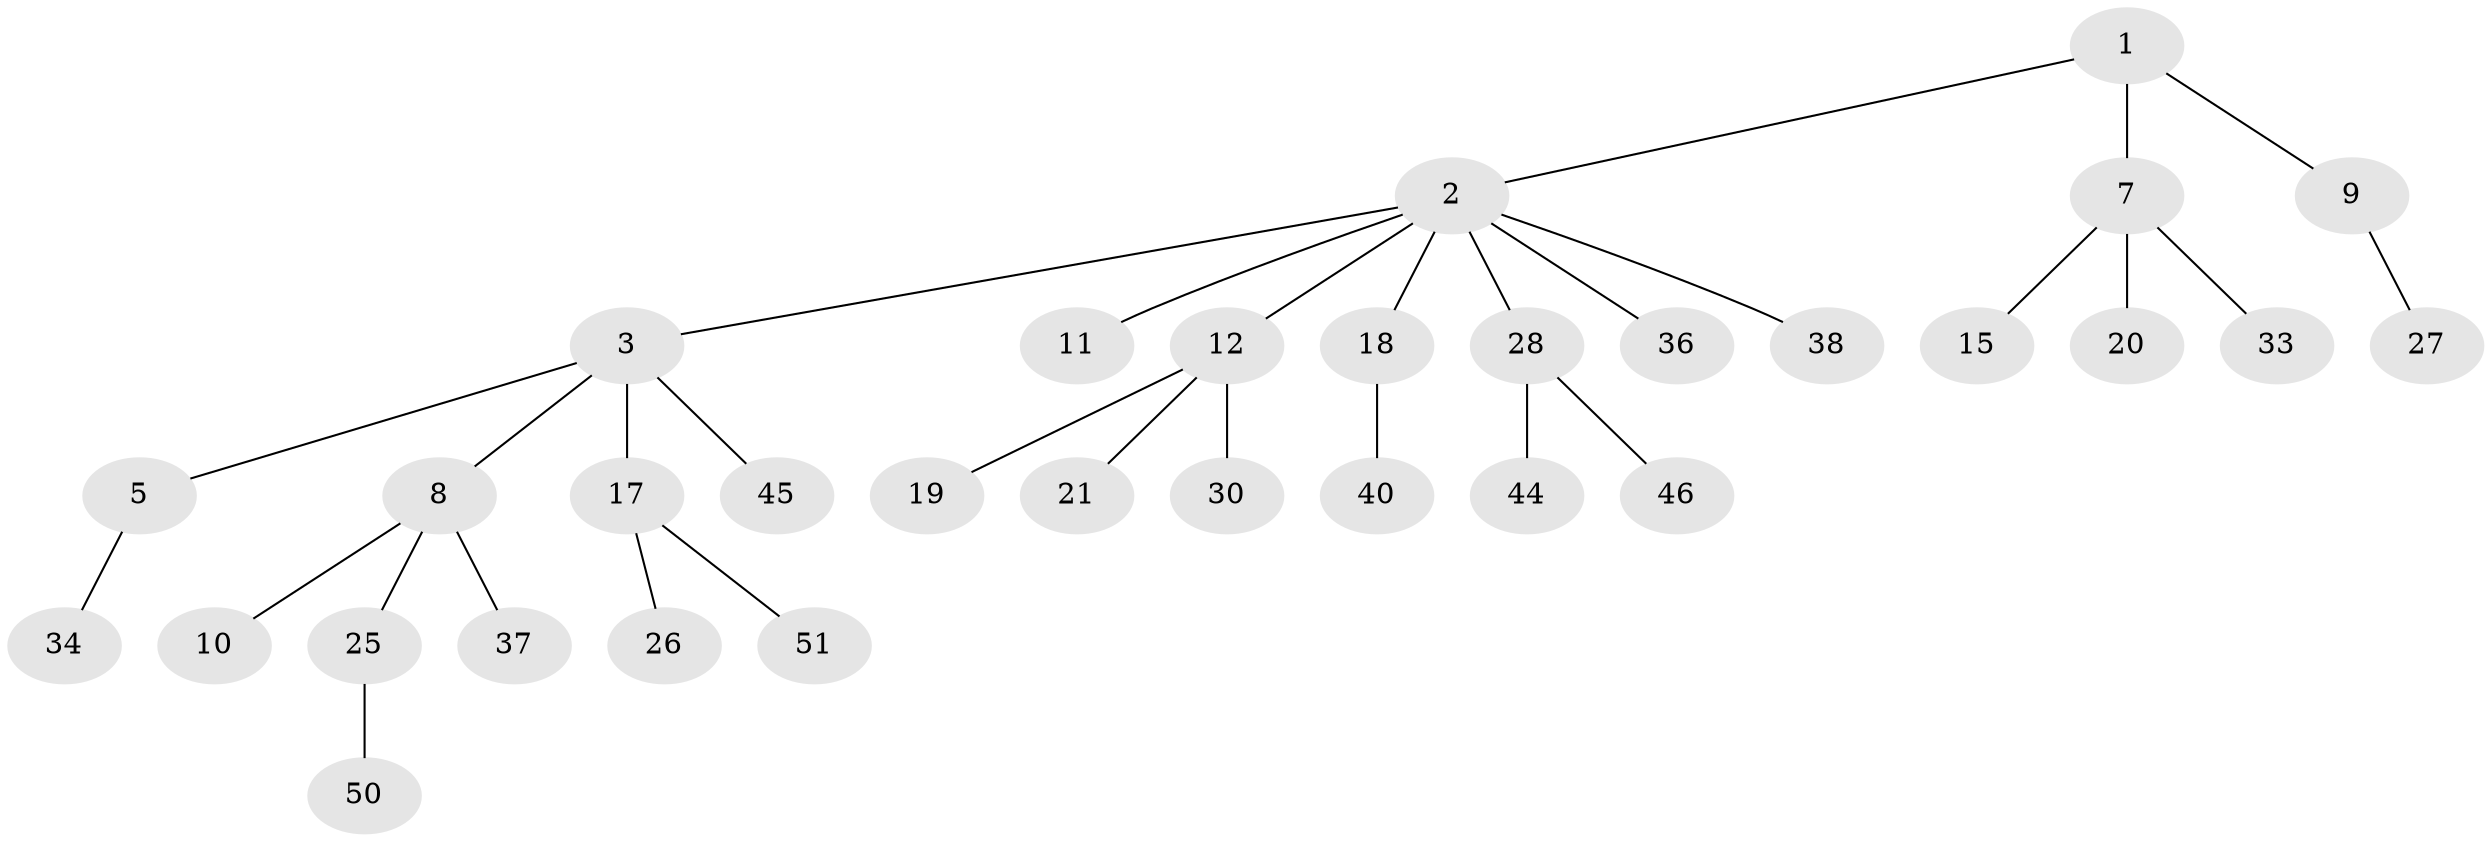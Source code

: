 // Generated by graph-tools (version 1.1) at 2025/52/02/27/25 19:52:13]
// undirected, 32 vertices, 31 edges
graph export_dot {
graph [start="1"]
  node [color=gray90,style=filled];
  1 [super="+14"];
  2 [super="+6"];
  3 [super="+4"];
  5 [super="+16"];
  7 [super="+13"];
  8 [super="+29"];
  9;
  10;
  11 [super="+32"];
  12 [super="+22"];
  15 [super="+43"];
  17 [super="+23"];
  18;
  19;
  20 [super="+24"];
  21;
  25 [super="+48"];
  26 [super="+31"];
  27 [super="+35"];
  28 [super="+42"];
  30;
  33 [super="+47"];
  34;
  36 [super="+39"];
  37 [super="+41"];
  38;
  40 [super="+49"];
  44;
  45;
  46;
  50;
  51;
  1 -- 2;
  1 -- 7;
  1 -- 9;
  2 -- 3;
  2 -- 11;
  2 -- 12;
  2 -- 18;
  2 -- 36;
  2 -- 38;
  2 -- 28;
  3 -- 5;
  3 -- 8;
  3 -- 17;
  3 -- 45;
  5 -- 34;
  7 -- 15;
  7 -- 20;
  7 -- 33;
  8 -- 10;
  8 -- 25;
  8 -- 37;
  9 -- 27;
  12 -- 19;
  12 -- 21;
  12 -- 30;
  17 -- 51;
  17 -- 26;
  18 -- 40;
  25 -- 50;
  28 -- 44;
  28 -- 46;
}
